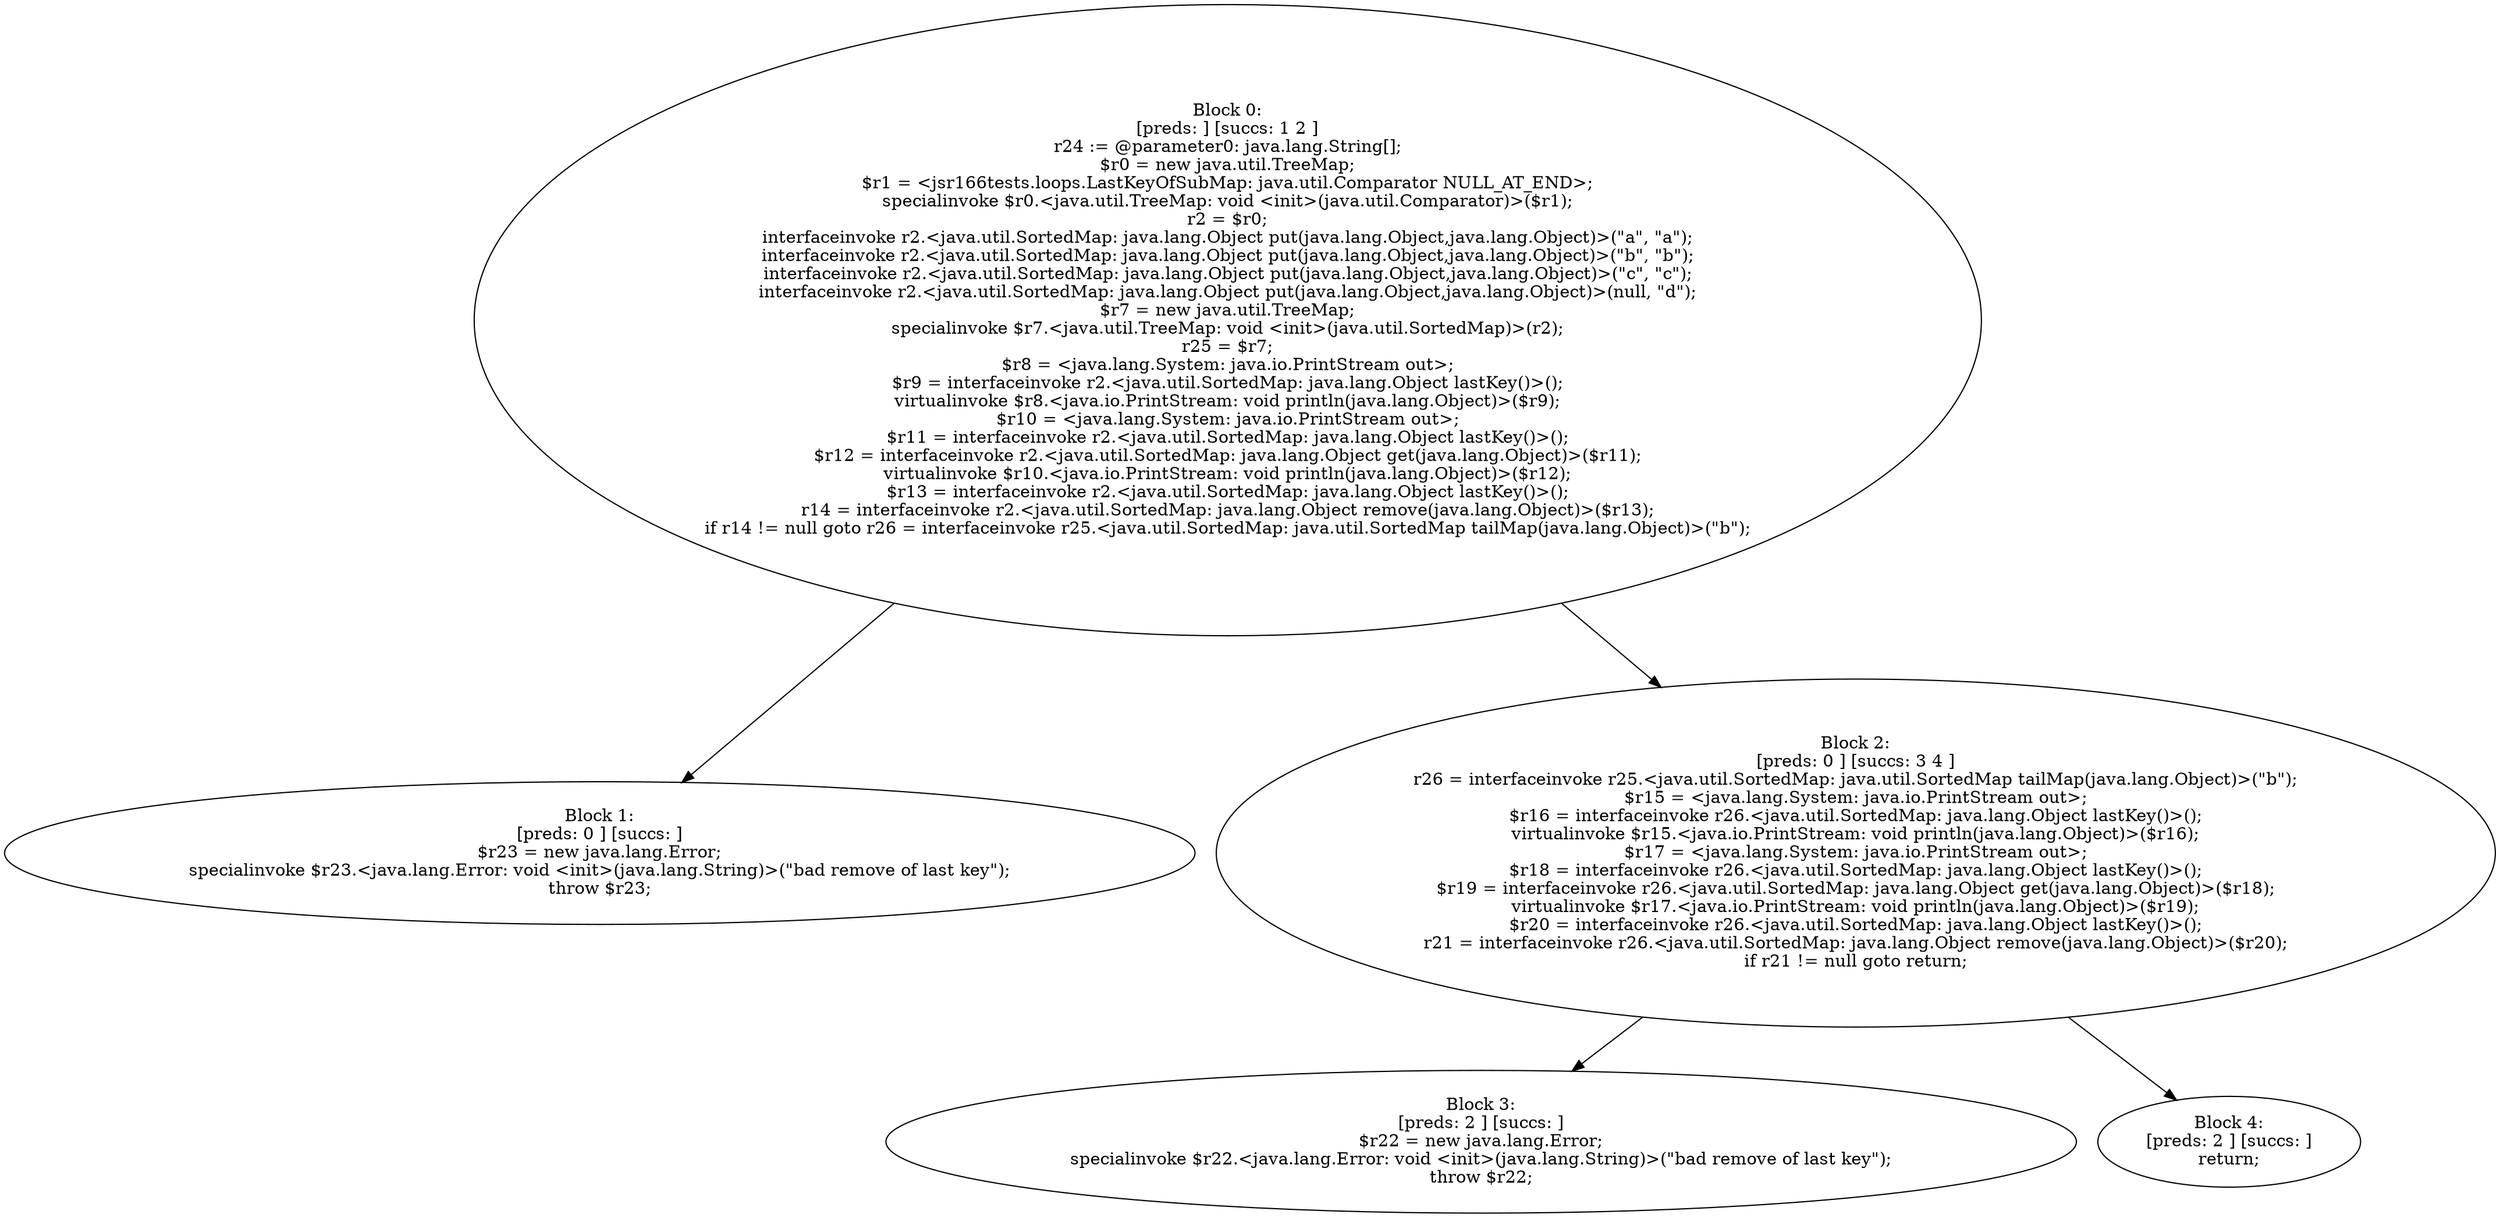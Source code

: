 digraph "unitGraph" {
    "Block 0:
[preds: ] [succs: 1 2 ]
r24 := @parameter0: java.lang.String[];
$r0 = new java.util.TreeMap;
$r1 = <jsr166tests.loops.LastKeyOfSubMap: java.util.Comparator NULL_AT_END>;
specialinvoke $r0.<java.util.TreeMap: void <init>(java.util.Comparator)>($r1);
r2 = $r0;
interfaceinvoke r2.<java.util.SortedMap: java.lang.Object put(java.lang.Object,java.lang.Object)>(\"a\", \"a\");
interfaceinvoke r2.<java.util.SortedMap: java.lang.Object put(java.lang.Object,java.lang.Object)>(\"b\", \"b\");
interfaceinvoke r2.<java.util.SortedMap: java.lang.Object put(java.lang.Object,java.lang.Object)>(\"c\", \"c\");
interfaceinvoke r2.<java.util.SortedMap: java.lang.Object put(java.lang.Object,java.lang.Object)>(null, \"d\");
$r7 = new java.util.TreeMap;
specialinvoke $r7.<java.util.TreeMap: void <init>(java.util.SortedMap)>(r2);
r25 = $r7;
$r8 = <java.lang.System: java.io.PrintStream out>;
$r9 = interfaceinvoke r2.<java.util.SortedMap: java.lang.Object lastKey()>();
virtualinvoke $r8.<java.io.PrintStream: void println(java.lang.Object)>($r9);
$r10 = <java.lang.System: java.io.PrintStream out>;
$r11 = interfaceinvoke r2.<java.util.SortedMap: java.lang.Object lastKey()>();
$r12 = interfaceinvoke r2.<java.util.SortedMap: java.lang.Object get(java.lang.Object)>($r11);
virtualinvoke $r10.<java.io.PrintStream: void println(java.lang.Object)>($r12);
$r13 = interfaceinvoke r2.<java.util.SortedMap: java.lang.Object lastKey()>();
r14 = interfaceinvoke r2.<java.util.SortedMap: java.lang.Object remove(java.lang.Object)>($r13);
if r14 != null goto r26 = interfaceinvoke r25.<java.util.SortedMap: java.util.SortedMap tailMap(java.lang.Object)>(\"b\");
"
    "Block 1:
[preds: 0 ] [succs: ]
$r23 = new java.lang.Error;
specialinvoke $r23.<java.lang.Error: void <init>(java.lang.String)>(\"bad remove of last key\");
throw $r23;
"
    "Block 2:
[preds: 0 ] [succs: 3 4 ]
r26 = interfaceinvoke r25.<java.util.SortedMap: java.util.SortedMap tailMap(java.lang.Object)>(\"b\");
$r15 = <java.lang.System: java.io.PrintStream out>;
$r16 = interfaceinvoke r26.<java.util.SortedMap: java.lang.Object lastKey()>();
virtualinvoke $r15.<java.io.PrintStream: void println(java.lang.Object)>($r16);
$r17 = <java.lang.System: java.io.PrintStream out>;
$r18 = interfaceinvoke r26.<java.util.SortedMap: java.lang.Object lastKey()>();
$r19 = interfaceinvoke r26.<java.util.SortedMap: java.lang.Object get(java.lang.Object)>($r18);
virtualinvoke $r17.<java.io.PrintStream: void println(java.lang.Object)>($r19);
$r20 = interfaceinvoke r26.<java.util.SortedMap: java.lang.Object lastKey()>();
r21 = interfaceinvoke r26.<java.util.SortedMap: java.lang.Object remove(java.lang.Object)>($r20);
if r21 != null goto return;
"
    "Block 3:
[preds: 2 ] [succs: ]
$r22 = new java.lang.Error;
specialinvoke $r22.<java.lang.Error: void <init>(java.lang.String)>(\"bad remove of last key\");
throw $r22;
"
    "Block 4:
[preds: 2 ] [succs: ]
return;
"
    "Block 0:
[preds: ] [succs: 1 2 ]
r24 := @parameter0: java.lang.String[];
$r0 = new java.util.TreeMap;
$r1 = <jsr166tests.loops.LastKeyOfSubMap: java.util.Comparator NULL_AT_END>;
specialinvoke $r0.<java.util.TreeMap: void <init>(java.util.Comparator)>($r1);
r2 = $r0;
interfaceinvoke r2.<java.util.SortedMap: java.lang.Object put(java.lang.Object,java.lang.Object)>(\"a\", \"a\");
interfaceinvoke r2.<java.util.SortedMap: java.lang.Object put(java.lang.Object,java.lang.Object)>(\"b\", \"b\");
interfaceinvoke r2.<java.util.SortedMap: java.lang.Object put(java.lang.Object,java.lang.Object)>(\"c\", \"c\");
interfaceinvoke r2.<java.util.SortedMap: java.lang.Object put(java.lang.Object,java.lang.Object)>(null, \"d\");
$r7 = new java.util.TreeMap;
specialinvoke $r7.<java.util.TreeMap: void <init>(java.util.SortedMap)>(r2);
r25 = $r7;
$r8 = <java.lang.System: java.io.PrintStream out>;
$r9 = interfaceinvoke r2.<java.util.SortedMap: java.lang.Object lastKey()>();
virtualinvoke $r8.<java.io.PrintStream: void println(java.lang.Object)>($r9);
$r10 = <java.lang.System: java.io.PrintStream out>;
$r11 = interfaceinvoke r2.<java.util.SortedMap: java.lang.Object lastKey()>();
$r12 = interfaceinvoke r2.<java.util.SortedMap: java.lang.Object get(java.lang.Object)>($r11);
virtualinvoke $r10.<java.io.PrintStream: void println(java.lang.Object)>($r12);
$r13 = interfaceinvoke r2.<java.util.SortedMap: java.lang.Object lastKey()>();
r14 = interfaceinvoke r2.<java.util.SortedMap: java.lang.Object remove(java.lang.Object)>($r13);
if r14 != null goto r26 = interfaceinvoke r25.<java.util.SortedMap: java.util.SortedMap tailMap(java.lang.Object)>(\"b\");
"->"Block 1:
[preds: 0 ] [succs: ]
$r23 = new java.lang.Error;
specialinvoke $r23.<java.lang.Error: void <init>(java.lang.String)>(\"bad remove of last key\");
throw $r23;
";
    "Block 0:
[preds: ] [succs: 1 2 ]
r24 := @parameter0: java.lang.String[];
$r0 = new java.util.TreeMap;
$r1 = <jsr166tests.loops.LastKeyOfSubMap: java.util.Comparator NULL_AT_END>;
specialinvoke $r0.<java.util.TreeMap: void <init>(java.util.Comparator)>($r1);
r2 = $r0;
interfaceinvoke r2.<java.util.SortedMap: java.lang.Object put(java.lang.Object,java.lang.Object)>(\"a\", \"a\");
interfaceinvoke r2.<java.util.SortedMap: java.lang.Object put(java.lang.Object,java.lang.Object)>(\"b\", \"b\");
interfaceinvoke r2.<java.util.SortedMap: java.lang.Object put(java.lang.Object,java.lang.Object)>(\"c\", \"c\");
interfaceinvoke r2.<java.util.SortedMap: java.lang.Object put(java.lang.Object,java.lang.Object)>(null, \"d\");
$r7 = new java.util.TreeMap;
specialinvoke $r7.<java.util.TreeMap: void <init>(java.util.SortedMap)>(r2);
r25 = $r7;
$r8 = <java.lang.System: java.io.PrintStream out>;
$r9 = interfaceinvoke r2.<java.util.SortedMap: java.lang.Object lastKey()>();
virtualinvoke $r8.<java.io.PrintStream: void println(java.lang.Object)>($r9);
$r10 = <java.lang.System: java.io.PrintStream out>;
$r11 = interfaceinvoke r2.<java.util.SortedMap: java.lang.Object lastKey()>();
$r12 = interfaceinvoke r2.<java.util.SortedMap: java.lang.Object get(java.lang.Object)>($r11);
virtualinvoke $r10.<java.io.PrintStream: void println(java.lang.Object)>($r12);
$r13 = interfaceinvoke r2.<java.util.SortedMap: java.lang.Object lastKey()>();
r14 = interfaceinvoke r2.<java.util.SortedMap: java.lang.Object remove(java.lang.Object)>($r13);
if r14 != null goto r26 = interfaceinvoke r25.<java.util.SortedMap: java.util.SortedMap tailMap(java.lang.Object)>(\"b\");
"->"Block 2:
[preds: 0 ] [succs: 3 4 ]
r26 = interfaceinvoke r25.<java.util.SortedMap: java.util.SortedMap tailMap(java.lang.Object)>(\"b\");
$r15 = <java.lang.System: java.io.PrintStream out>;
$r16 = interfaceinvoke r26.<java.util.SortedMap: java.lang.Object lastKey()>();
virtualinvoke $r15.<java.io.PrintStream: void println(java.lang.Object)>($r16);
$r17 = <java.lang.System: java.io.PrintStream out>;
$r18 = interfaceinvoke r26.<java.util.SortedMap: java.lang.Object lastKey()>();
$r19 = interfaceinvoke r26.<java.util.SortedMap: java.lang.Object get(java.lang.Object)>($r18);
virtualinvoke $r17.<java.io.PrintStream: void println(java.lang.Object)>($r19);
$r20 = interfaceinvoke r26.<java.util.SortedMap: java.lang.Object lastKey()>();
r21 = interfaceinvoke r26.<java.util.SortedMap: java.lang.Object remove(java.lang.Object)>($r20);
if r21 != null goto return;
";
    "Block 2:
[preds: 0 ] [succs: 3 4 ]
r26 = interfaceinvoke r25.<java.util.SortedMap: java.util.SortedMap tailMap(java.lang.Object)>(\"b\");
$r15 = <java.lang.System: java.io.PrintStream out>;
$r16 = interfaceinvoke r26.<java.util.SortedMap: java.lang.Object lastKey()>();
virtualinvoke $r15.<java.io.PrintStream: void println(java.lang.Object)>($r16);
$r17 = <java.lang.System: java.io.PrintStream out>;
$r18 = interfaceinvoke r26.<java.util.SortedMap: java.lang.Object lastKey()>();
$r19 = interfaceinvoke r26.<java.util.SortedMap: java.lang.Object get(java.lang.Object)>($r18);
virtualinvoke $r17.<java.io.PrintStream: void println(java.lang.Object)>($r19);
$r20 = interfaceinvoke r26.<java.util.SortedMap: java.lang.Object lastKey()>();
r21 = interfaceinvoke r26.<java.util.SortedMap: java.lang.Object remove(java.lang.Object)>($r20);
if r21 != null goto return;
"->"Block 3:
[preds: 2 ] [succs: ]
$r22 = new java.lang.Error;
specialinvoke $r22.<java.lang.Error: void <init>(java.lang.String)>(\"bad remove of last key\");
throw $r22;
";
    "Block 2:
[preds: 0 ] [succs: 3 4 ]
r26 = interfaceinvoke r25.<java.util.SortedMap: java.util.SortedMap tailMap(java.lang.Object)>(\"b\");
$r15 = <java.lang.System: java.io.PrintStream out>;
$r16 = interfaceinvoke r26.<java.util.SortedMap: java.lang.Object lastKey()>();
virtualinvoke $r15.<java.io.PrintStream: void println(java.lang.Object)>($r16);
$r17 = <java.lang.System: java.io.PrintStream out>;
$r18 = interfaceinvoke r26.<java.util.SortedMap: java.lang.Object lastKey()>();
$r19 = interfaceinvoke r26.<java.util.SortedMap: java.lang.Object get(java.lang.Object)>($r18);
virtualinvoke $r17.<java.io.PrintStream: void println(java.lang.Object)>($r19);
$r20 = interfaceinvoke r26.<java.util.SortedMap: java.lang.Object lastKey()>();
r21 = interfaceinvoke r26.<java.util.SortedMap: java.lang.Object remove(java.lang.Object)>($r20);
if r21 != null goto return;
"->"Block 4:
[preds: 2 ] [succs: ]
return;
";
}
